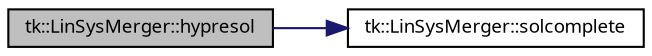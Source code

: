 digraph "tk::LinSysMerger::hypresol"
{
 // INTERACTIVE_SVG=YES
  bgcolor="transparent";
  edge [fontname="sans-serif",fontsize="9",labelfontname="sans-serif",labelfontsize="9"];
  node [fontname="sans-serif",fontsize="9",shape=record];
  rankdir="LR";
  Node1 [label="tk::LinSysMerger::hypresol",height=0.2,width=0.4,color="black", fillcolor="grey75", style="filled", fontcolor="black"];
  Node1 -> Node2 [color="midnightblue",fontsize="9",style="solid",fontname="sans-serif"];
  Node2 [label="tk::LinSysMerger::solcomplete",height=0.2,width=0.4,color="black",URL="$classtk_1_1_lin_sys_merger.html#a21d19431edcbfc9923e4e256de1ddd2c"];
}
